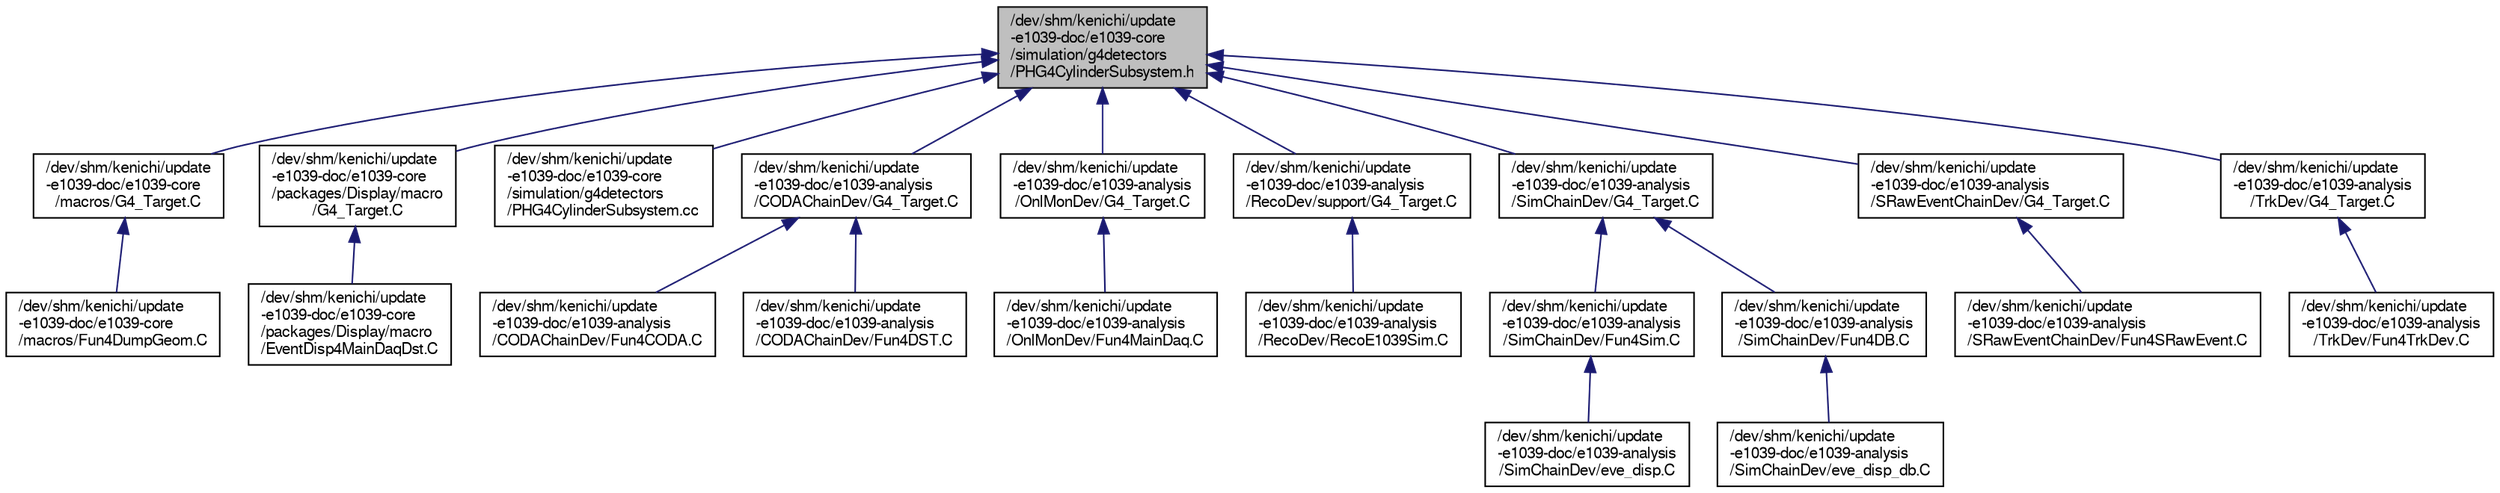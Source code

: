 digraph "/dev/shm/kenichi/update-e1039-doc/e1039-core/simulation/g4detectors/PHG4CylinderSubsystem.h"
{
  bgcolor="transparent";
  edge [fontname="FreeSans",fontsize="10",labelfontname="FreeSans",labelfontsize="10"];
  node [fontname="FreeSans",fontsize="10",shape=record];
  Node1 [label="/dev/shm/kenichi/update\l-e1039-doc/e1039-core\l/simulation/g4detectors\l/PHG4CylinderSubsystem.h",height=0.2,width=0.4,color="black", fillcolor="grey75", style="filled" fontcolor="black"];
  Node1 -> Node2 [dir="back",color="midnightblue",fontsize="10",style="solid",fontname="FreeSans"];
  Node2 [label="/dev/shm/kenichi/update\l-e1039-doc/e1039-core\l/macros/G4_Target.C",height=0.2,width=0.4,color="black",URL="$d8/df3/e1039-core_2macros_2G4__Target_8C.html"];
  Node2 -> Node3 [dir="back",color="midnightblue",fontsize="10",style="solid",fontname="FreeSans"];
  Node3 [label="/dev/shm/kenichi/update\l-e1039-doc/e1039-core\l/macros/Fun4DumpGeom.C",height=0.2,width=0.4,color="black",URL="$db/d7c/Fun4DumpGeom_8C.html"];
  Node1 -> Node4 [dir="back",color="midnightblue",fontsize="10",style="solid",fontname="FreeSans"];
  Node4 [label="/dev/shm/kenichi/update\l-e1039-doc/e1039-core\l/packages/Display/macro\l/G4_Target.C",height=0.2,width=0.4,color="black",URL="$d4/d86/e1039-core_2packages_2Display_2macro_2G4__Target_8C.html"];
  Node4 -> Node5 [dir="back",color="midnightblue",fontsize="10",style="solid",fontname="FreeSans"];
  Node5 [label="/dev/shm/kenichi/update\l-e1039-doc/e1039-core\l/packages/Display/macro\l/EventDisp4MainDaqDst.C",height=0.2,width=0.4,color="black",URL="$d6/d9e/EventDisp4MainDaqDst_8C.html"];
  Node1 -> Node6 [dir="back",color="midnightblue",fontsize="10",style="solid",fontname="FreeSans"];
  Node6 [label="/dev/shm/kenichi/update\l-e1039-doc/e1039-core\l/simulation/g4detectors\l/PHG4CylinderSubsystem.cc",height=0.2,width=0.4,color="black",URL="$df/df1/PHG4CylinderSubsystem_8cc.html"];
  Node1 -> Node7 [dir="back",color="midnightblue",fontsize="10",style="solid",fontname="FreeSans"];
  Node7 [label="/dev/shm/kenichi/update\l-e1039-doc/e1039-analysis\l/CODAChainDev/G4_Target.C",height=0.2,width=0.4,color="black",URL="$dc/d30/e1039-analysis_2CODAChainDev_2G4__Target_8C.html"];
  Node7 -> Node8 [dir="back",color="midnightblue",fontsize="10",style="solid",fontname="FreeSans"];
  Node8 [label="/dev/shm/kenichi/update\l-e1039-doc/e1039-analysis\l/CODAChainDev/Fun4CODA.C",height=0.2,width=0.4,color="black",URL="$db/dbe/Fun4CODA_8C.html"];
  Node7 -> Node9 [dir="back",color="midnightblue",fontsize="10",style="solid",fontname="FreeSans"];
  Node9 [label="/dev/shm/kenichi/update\l-e1039-doc/e1039-analysis\l/CODAChainDev/Fun4DST.C",height=0.2,width=0.4,color="black",URL="$de/daf/Fun4DST_8C.html"];
  Node1 -> Node10 [dir="back",color="midnightblue",fontsize="10",style="solid",fontname="FreeSans"];
  Node10 [label="/dev/shm/kenichi/update\l-e1039-doc/e1039-analysis\l/OnlMonDev/G4_Target.C",height=0.2,width=0.4,color="black",URL="$d5/d56/e1039-analysis_2OnlMonDev_2G4__Target_8C.html"];
  Node10 -> Node11 [dir="back",color="midnightblue",fontsize="10",style="solid",fontname="FreeSans"];
  Node11 [label="/dev/shm/kenichi/update\l-e1039-doc/e1039-analysis\l/OnlMonDev/Fun4MainDaq.C",height=0.2,width=0.4,color="black",URL="$de/d00/e1039-analysis_2OnlMonDev_2Fun4MainDaq_8C.html"];
  Node1 -> Node12 [dir="back",color="midnightblue",fontsize="10",style="solid",fontname="FreeSans"];
  Node12 [label="/dev/shm/kenichi/update\l-e1039-doc/e1039-analysis\l/RecoDev/support/G4_Target.C",height=0.2,width=0.4,color="black",URL="$d5/dd6/e1039-analysis_2RecoDev_2support_2G4__Target_8C.html"];
  Node12 -> Node13 [dir="back",color="midnightblue",fontsize="10",style="solid",fontname="FreeSans"];
  Node13 [label="/dev/shm/kenichi/update\l-e1039-doc/e1039-analysis\l/RecoDev/RecoE1039Sim.C",height=0.2,width=0.4,color="black",URL="$d0/d9c/RecoE1039Sim_8C.html"];
  Node1 -> Node14 [dir="back",color="midnightblue",fontsize="10",style="solid",fontname="FreeSans"];
  Node14 [label="/dev/shm/kenichi/update\l-e1039-doc/e1039-analysis\l/SimChainDev/G4_Target.C",height=0.2,width=0.4,color="black",URL="$df/d10/e1039-analysis_2SimChainDev_2G4__Target_8C.html"];
  Node14 -> Node15 [dir="back",color="midnightblue",fontsize="10",style="solid",fontname="FreeSans"];
  Node15 [label="/dev/shm/kenichi/update\l-e1039-doc/e1039-analysis\l/SimChainDev/Fun4Sim.C",height=0.2,width=0.4,color="black",URL="$d5/d4a/e1039-analysis_2SimChainDev_2Fun4Sim_8C.html"];
  Node15 -> Node16 [dir="back",color="midnightblue",fontsize="10",style="solid",fontname="FreeSans"];
  Node16 [label="/dev/shm/kenichi/update\l-e1039-doc/e1039-analysis\l/SimChainDev/eve_disp.C",height=0.2,width=0.4,color="black",URL="$d2/d96/eve__disp_8C.html"];
  Node14 -> Node17 [dir="back",color="midnightblue",fontsize="10",style="solid",fontname="FreeSans"];
  Node17 [label="/dev/shm/kenichi/update\l-e1039-doc/e1039-analysis\l/SimChainDev/Fun4DB.C",height=0.2,width=0.4,color="black",URL="$df/dc0/Fun4DB_8C.html"];
  Node17 -> Node18 [dir="back",color="midnightblue",fontsize="10",style="solid",fontname="FreeSans"];
  Node18 [label="/dev/shm/kenichi/update\l-e1039-doc/e1039-analysis\l/SimChainDev/eve_disp_db.C",height=0.2,width=0.4,color="black",URL="$de/d2a/eve__disp__db_8C.html"];
  Node1 -> Node19 [dir="back",color="midnightblue",fontsize="10",style="solid",fontname="FreeSans"];
  Node19 [label="/dev/shm/kenichi/update\l-e1039-doc/e1039-analysis\l/SRawEventChainDev/G4_Target.C",height=0.2,width=0.4,color="black",URL="$dd/d01/e1039-analysis_2SRawEventChainDev_2G4__Target_8C.html"];
  Node19 -> Node20 [dir="back",color="midnightblue",fontsize="10",style="solid",fontname="FreeSans"];
  Node20 [label="/dev/shm/kenichi/update\l-e1039-doc/e1039-analysis\l/SRawEventChainDev/Fun4SRawEvent.C",height=0.2,width=0.4,color="black",URL="$d8/de7/Fun4SRawEvent_8C.html"];
  Node1 -> Node21 [dir="back",color="midnightblue",fontsize="10",style="solid",fontname="FreeSans"];
  Node21 [label="/dev/shm/kenichi/update\l-e1039-doc/e1039-analysis\l/TrkDev/G4_Target.C",height=0.2,width=0.4,color="black",URL="$d6/d1b/e1039-analysis_2TrkDev_2G4__Target_8C.html"];
  Node21 -> Node22 [dir="back",color="midnightblue",fontsize="10",style="solid",fontname="FreeSans"];
  Node22 [label="/dev/shm/kenichi/update\l-e1039-doc/e1039-analysis\l/TrkDev/Fun4TrkDev.C",height=0.2,width=0.4,color="black",URL="$d2/d3a/Fun4TrkDev_8C.html"];
}
